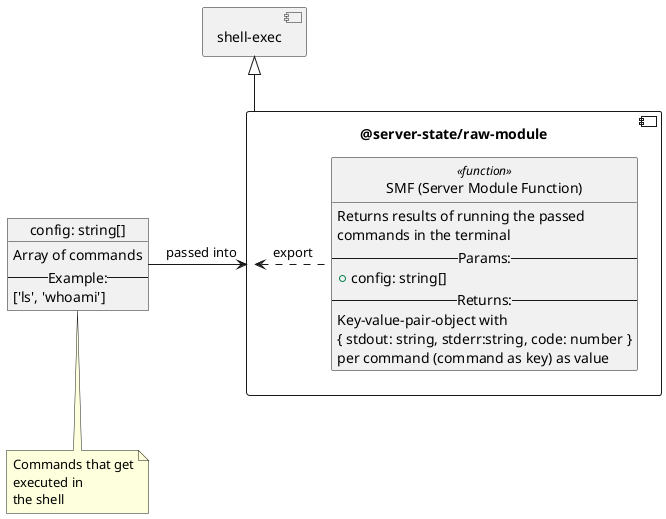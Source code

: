 @startuml

'Modify to fit your module'

component "@server-state/raw-module" as sm {
    class "SMF (Server Module Function)" as SMF <<function>> {
        Returns results of running the passed
        commands in the terminal
        -- Params: --
        + config: string[]
        -- Returns: --
        Key-value-pair-object with
        { stdout: string, stderr:string, code: number }
        per command (command as key) as value
    }
}

object "config: string[]" as config {
    Array of commands
    -- Example: --
    ['ls', 'whoami']
}

note bottom
Commands that get
executed in
the shell
end note

config -> sm: passed into

sm <. SMF: export

component "shell-exec" as se {
}

se <|-- sm

hide <<function>> methods
hide <<function>> circle
@enduml
